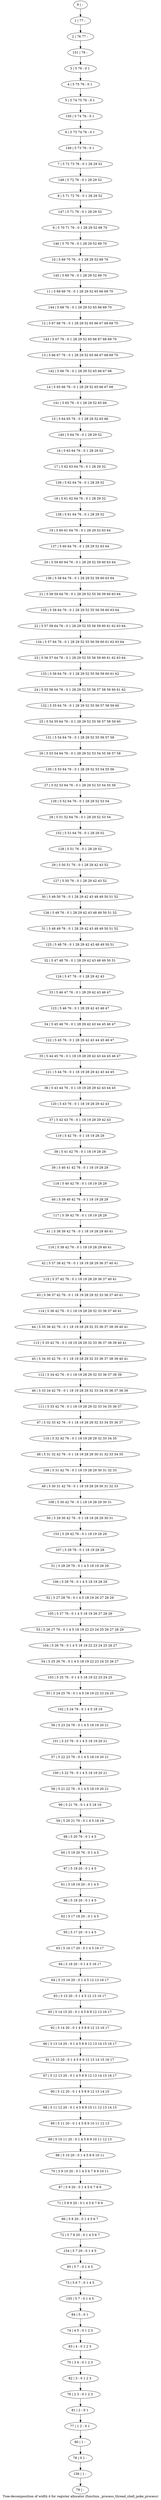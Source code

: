 digraph G {
graph [label="Tree-decomposition of width 4 for register allocator (function _process_thread_shell_poke_process)"]
0[label="0 | : "];
1[label="1 | 77 : "];
2[label="2 | 76 77 : "];
3[label="3 | 5 76 : 0 1 "];
4[label="4 | 5 75 76 : 0 1 "];
5[label="5 | 5 74 75 76 : 0 1 "];
6[label="6 | 5 73 74 76 : 0 1 "];
7[label="7 | 5 72 73 76 : 0 1 28 29 52 "];
8[label="8 | 5 71 72 76 : 0 1 28 29 52 "];
9[label="9 | 5 70 71 76 : 0 1 28 29 52 69 70 "];
10[label="10 | 5 69 70 76 : 0 1 28 29 52 69 70 "];
11[label="11 | 5 68 69 76 : 0 1 28 29 52 65 66 69 70 "];
12[label="12 | 5 67 68 76 : 0 1 28 29 52 65 66 67 68 69 70 "];
13[label="13 | 5 66 67 76 : 0 1 28 29 52 65 66 67 68 69 70 "];
14[label="14 | 5 65 66 76 : 0 1 28 29 52 65 66 67 68 "];
15[label="15 | 5 64 65 76 : 0 1 28 29 52 65 66 "];
16[label="16 | 5 63 64 76 : 0 1 28 29 52 "];
17[label="17 | 5 62 63 64 76 : 0 1 28 29 52 "];
18[label="18 | 5 61 62 64 76 : 0 1 28 29 52 "];
19[label="19 | 5 60 61 64 76 : 0 1 28 29 52 63 64 "];
20[label="20 | 5 59 60 64 76 : 0 1 28 29 52 59 60 63 64 "];
21[label="21 | 5 58 59 64 76 : 0 1 28 29 52 55 56 59 60 63 64 "];
22[label="22 | 5 57 58 64 76 : 0 1 28 29 52 55 56 59 60 61 62 63 64 "];
23[label="23 | 5 56 57 64 76 : 0 1 28 29 52 55 56 59 60 61 62 63 64 "];
24[label="24 | 5 55 56 64 76 : 0 1 28 29 52 55 56 57 58 59 60 61 62 "];
25[label="25 | 5 54 55 64 76 : 0 1 28 29 52 55 56 57 58 59 60 "];
26[label="26 | 5 53 54 64 76 : 0 1 28 29 52 53 54 55 56 57 58 "];
27[label="27 | 5 52 53 64 76 : 0 1 28 29 52 53 54 55 56 "];
28[label="28 | 5 51 52 64 76 : 0 1 28 29 52 53 54 "];
29[label="29 | 5 50 51 76 : 0 1 28 29 42 43 52 "];
30[label="30 | 5 49 50 76 : 0 1 28 29 42 43 48 49 50 51 52 "];
31[label="31 | 5 48 49 76 : 0 1 28 29 42 43 48 49 50 51 52 "];
32[label="32 | 5 47 48 76 : 0 1 28 29 42 43 48 49 50 51 "];
33[label="33 | 5 46 47 76 : 0 1 28 29 42 43 46 47 "];
34[label="34 | 5 45 46 76 : 0 1 28 29 42 43 44 45 46 47 "];
35[label="35 | 5 44 45 76 : 0 1 18 19 28 29 42 43 44 45 46 47 "];
36[label="36 | 5 43 44 76 : 0 1 18 19 28 29 42 43 44 45 "];
37[label="37 | 5 42 43 76 : 0 1 18 19 28 29 42 43 "];
38[label="38 | 5 41 42 76 : 0 1 18 19 28 29 "];
39[label="39 | 5 40 41 42 76 : 0 1 18 19 28 29 "];
40[label="40 | 5 39 40 42 76 : 0 1 18 19 28 29 "];
41[label="41 | 5 38 39 42 76 : 0 1 18 19 28 29 40 41 "];
42[label="42 | 5 37 38 42 76 : 0 1 18 19 28 29 36 37 40 41 "];
43[label="43 | 5 36 37 42 76 : 0 1 18 19 28 29 32 33 36 37 40 41 "];
44[label="44 | 5 35 36 42 76 : 0 1 18 19 28 29 32 33 36 37 38 39 40 41 "];
45[label="45 | 5 34 35 42 76 : 0 1 18 19 28 29 32 33 36 37 38 39 40 41 "];
46[label="46 | 5 33 34 42 76 : 0 1 18 19 28 29 32 33 34 35 36 37 38 39 "];
47[label="47 | 5 32 33 42 76 : 0 1 18 19 28 29 32 33 34 35 36 37 "];
48[label="48 | 5 31 32 42 76 : 0 1 18 19 28 29 30 31 32 33 34 35 "];
49[label="49 | 5 30 31 42 76 : 0 1 18 19 28 29 30 31 32 33 "];
50[label="50 | 5 29 30 42 76 : 0 1 18 19 28 29 30 31 "];
51[label="51 | 5 28 29 76 : 0 1 4 5 18 19 28 29 "];
52[label="52 | 5 27 28 76 : 0 1 4 5 18 19 26 27 28 29 "];
53[label="53 | 5 26 27 76 : 0 1 4 5 18 19 22 23 24 25 26 27 28 29 "];
54[label="54 | 5 25 26 76 : 0 1 4 5 18 19 22 23 24 25 26 27 "];
55[label="55 | 5 24 25 76 : 0 1 4 5 18 19 22 23 24 25 "];
56[label="56 | 5 23 24 76 : 0 1 4 5 18 19 20 21 "];
57[label="57 | 5 22 23 76 : 0 1 4 5 18 19 20 21 "];
58[label="58 | 5 21 22 76 : 0 1 4 5 18 19 20 21 "];
59[label="59 | 5 20 21 76 : 0 1 4 5 18 19 "];
60[label="60 | 5 19 20 76 : 0 1 4 5 "];
61[label="61 | 5 18 19 20 : 0 1 4 5 "];
62[label="62 | 5 17 18 20 : 0 1 4 5 "];
63[label="63 | 5 16 17 20 : 0 1 4 5 16 17 "];
64[label="64 | 5 15 16 20 : 0 1 4 5 12 13 16 17 "];
65[label="65 | 5 14 15 20 : 0 1 4 5 8 9 12 13 16 17 "];
66[label="66 | 5 13 14 20 : 0 1 4 5 8 9 12 13 14 15 16 17 "];
67[label="67 | 5 12 13 20 : 0 1 4 5 8 9 12 13 14 15 16 17 "];
68[label="68 | 5 11 12 20 : 0 1 4 5 8 9 10 11 12 13 14 15 "];
69[label="69 | 5 10 11 20 : 0 1 4 5 8 9 10 11 12 13 "];
70[label="70 | 5 9 10 20 : 0 1 4 5 6 7 8 9 10 11 "];
71[label="71 | 5 8 9 20 : 0 1 4 5 6 7 8 9 "];
72[label="72 | 5 7 8 20 : 0 1 4 5 6 7 "];
73[label="73 | 5 6 7 : 0 1 4 5 "];
74[label="74 | 4 5 : 0 1 2 3 "];
75[label="75 | 3 4 : 0 1 2 3 "];
76[label="76 | 2 3 : 0 1 2 3 "];
77[label="77 | 1 2 : 0 1 "];
78[label="78 | 0 1 : "];
79[label="79 | : "];
80[label="80 | 1 : "];
81[label="81 | 2 : 0 1 "];
82[label="82 | 3 : 0 1 2 3 "];
83[label="83 | 4 : 0 1 2 3 "];
84[label="84 | 5 : 0 1 "];
85[label="85 | 5 7 : 0 1 4 5 "];
86[label="86 | 5 8 20 : 0 1 4 5 6 7 "];
87[label="87 | 5 9 20 : 0 1 4 5 6 7 8 9 "];
88[label="88 | 5 10 20 : 0 1 4 5 8 9 10 11 "];
89[label="89 | 5 11 20 : 0 1 4 5 8 9 10 11 12 13 "];
90[label="90 | 5 12 20 : 0 1 4 5 8 9 12 13 14 15 "];
91[label="91 | 5 13 20 : 0 1 4 5 8 9 12 13 14 15 16 17 "];
92[label="92 | 5 14 20 : 0 1 4 5 8 9 12 13 16 17 "];
93[label="93 | 5 15 20 : 0 1 4 5 12 13 16 17 "];
94[label="94 | 5 16 20 : 0 1 4 5 16 17 "];
95[label="95 | 5 17 20 : 0 1 4 5 "];
96[label="96 | 5 18 20 : 0 1 4 5 "];
97[label="97 | 5 19 20 : 0 1 4 5 "];
98[label="98 | 5 20 76 : 0 1 4 5 "];
99[label="99 | 5 21 76 : 0 1 4 5 18 19 "];
100[label="100 | 5 22 76 : 0 1 4 5 18 19 20 21 "];
101[label="101 | 5 23 76 : 0 1 4 5 18 19 20 21 "];
102[label="102 | 5 24 76 : 0 1 4 5 18 19 "];
103[label="103 | 5 25 76 : 0 1 4 5 18 19 22 23 24 25 "];
104[label="104 | 5 26 76 : 0 1 4 5 18 19 22 23 24 25 26 27 "];
105[label="105 | 5 27 76 : 0 1 4 5 18 19 26 27 28 29 "];
106[label="106 | 5 28 76 : 0 1 4 5 18 19 28 29 "];
107[label="107 | 5 29 76 : 0 1 18 19 28 29 "];
108[label="108 | 5 30 42 76 : 0 1 18 19 28 29 30 31 "];
109[label="109 | 5 31 42 76 : 0 1 18 19 28 29 30 31 32 33 "];
110[label="110 | 5 32 42 76 : 0 1 18 19 28 29 32 33 34 35 "];
111[label="111 | 5 33 42 76 : 0 1 18 19 28 29 32 33 34 35 36 37 "];
112[label="112 | 5 34 42 76 : 0 1 18 19 28 29 32 33 36 37 38 39 "];
113[label="113 | 5 35 42 76 : 0 1 18 19 28 29 32 33 36 37 38 39 40 41 "];
114[label="114 | 5 36 42 76 : 0 1 18 19 28 29 32 33 36 37 40 41 "];
115[label="115 | 5 37 42 76 : 0 1 18 19 28 29 36 37 40 41 "];
116[label="116 | 5 38 42 76 : 0 1 18 19 28 29 40 41 "];
117[label="117 | 5 39 42 76 : 0 1 18 19 28 29 "];
118[label="118 | 5 40 42 76 : 0 1 18 19 28 29 "];
119[label="119 | 5 42 76 : 0 1 18 19 28 29 "];
120[label="120 | 5 43 76 : 0 1 18 19 28 29 42 43 "];
121[label="121 | 5 44 76 : 0 1 18 19 28 29 42 43 44 45 "];
122[label="122 | 5 45 76 : 0 1 28 29 42 43 44 45 46 47 "];
123[label="123 | 5 46 76 : 0 1 28 29 42 43 46 47 "];
124[label="124 | 5 47 76 : 0 1 28 29 42 43 "];
125[label="125 | 5 48 76 : 0 1 28 29 42 43 48 49 50 51 "];
126[label="126 | 5 49 76 : 0 1 28 29 42 43 48 49 50 51 52 "];
127[label="127 | 5 50 76 : 0 1 28 29 42 43 52 "];
128[label="128 | 5 51 76 : 0 1 28 29 52 "];
129[label="129 | 5 52 64 76 : 0 1 28 29 52 53 54 "];
130[label="130 | 5 53 64 76 : 0 1 28 29 52 53 54 55 56 "];
131[label="131 | 5 54 64 76 : 0 1 28 29 52 55 56 57 58 "];
132[label="132 | 5 55 64 76 : 0 1 28 29 52 55 56 57 58 59 60 "];
133[label="133 | 5 56 64 76 : 0 1 28 29 52 55 56 59 60 61 62 "];
134[label="134 | 5 57 64 76 : 0 1 28 29 52 55 56 59 60 61 62 63 64 "];
135[label="135 | 5 58 64 76 : 0 1 28 29 52 55 56 59 60 63 64 "];
136[label="136 | 5 59 64 76 : 0 1 28 29 52 59 60 63 64 "];
137[label="137 | 5 60 64 76 : 0 1 28 29 52 63 64 "];
138[label="138 | 5 61 64 76 : 0 1 28 29 52 "];
139[label="139 | 5 62 64 76 : 0 1 28 29 52 "];
140[label="140 | 5 64 76 : 0 1 28 29 52 "];
141[label="141 | 5 65 76 : 0 1 28 29 52 65 66 "];
142[label="142 | 5 66 76 : 0 1 28 29 52 65 66 67 68 "];
143[label="143 | 5 67 76 : 0 1 28 29 52 65 66 67 68 69 70 "];
144[label="144 | 5 68 76 : 0 1 28 29 52 65 66 69 70 "];
145[label="145 | 5 69 76 : 0 1 28 29 52 69 70 "];
146[label="146 | 5 70 76 : 0 1 28 29 52 69 70 "];
147[label="147 | 5 71 76 : 0 1 28 29 52 "];
148[label="148 | 5 72 76 : 0 1 28 29 52 "];
149[label="149 | 5 73 76 : 0 1 "];
150[label="150 | 5 74 76 : 0 1 "];
151[label="151 | 76 : "];
152[label="152 | 5 51 64 76 : 0 1 28 29 52 "];
153[label="153 | 5 29 42 76 : 0 1 18 19 28 29 "];
154[label="154 | 5 7 20 : 0 1 4 5 "];
155[label="155 | 5 7 : 0 1 4 5 "];
156[label="156 | 1 : "];
0->1 ;
1->2 ;
3->4 ;
4->5 ;
16->17 ;
38->39 ;
80->78 ;
77->80 ;
81->77 ;
76->81 ;
82->76 ;
75->82 ;
83->75 ;
74->83 ;
84->74 ;
85->73 ;
86->72 ;
71->86 ;
87->71 ;
70->87 ;
88->70 ;
69->88 ;
89->69 ;
68->89 ;
90->68 ;
67->90 ;
91->67 ;
66->91 ;
92->66 ;
65->92 ;
93->65 ;
64->93 ;
94->64 ;
63->94 ;
95->63 ;
62->95 ;
96->62 ;
61->96 ;
97->61 ;
60->97 ;
98->60 ;
59->98 ;
99->59 ;
58->99 ;
100->58 ;
57->100 ;
101->57 ;
56->101 ;
102->56 ;
55->102 ;
103->55 ;
54->103 ;
104->54 ;
53->104 ;
105->53 ;
52->105 ;
106->52 ;
51->106 ;
107->51 ;
108->50 ;
49->108 ;
109->49 ;
48->109 ;
110->48 ;
47->110 ;
111->47 ;
46->111 ;
112->46 ;
45->112 ;
113->45 ;
44->113 ;
114->44 ;
43->114 ;
115->43 ;
42->115 ;
116->42 ;
41->116 ;
117->41 ;
40->117 ;
118->40 ;
39->118 ;
119->38 ;
37->119 ;
120->37 ;
36->120 ;
121->36 ;
35->121 ;
122->35 ;
34->122 ;
123->34 ;
33->123 ;
124->33 ;
32->124 ;
125->32 ;
31->125 ;
126->31 ;
30->126 ;
127->30 ;
29->127 ;
128->29 ;
129->28 ;
27->129 ;
130->27 ;
26->130 ;
131->26 ;
25->131 ;
132->25 ;
24->132 ;
133->24 ;
23->133 ;
134->23 ;
22->134 ;
135->22 ;
21->135 ;
136->21 ;
20->136 ;
137->20 ;
19->137 ;
138->19 ;
18->138 ;
139->18 ;
17->139 ;
140->16 ;
15->140 ;
141->15 ;
14->141 ;
142->14 ;
13->142 ;
143->13 ;
12->143 ;
144->12 ;
11->144 ;
145->11 ;
10->145 ;
146->10 ;
9->146 ;
147->9 ;
8->147 ;
148->8 ;
7->148 ;
149->7 ;
6->149 ;
150->6 ;
5->150 ;
151->3 ;
2->151 ;
152->128 ;
28->152 ;
153->107 ;
50->153 ;
154->85 ;
72->154 ;
155->84 ;
73->155 ;
156->79 ;
78->156 ;
}
